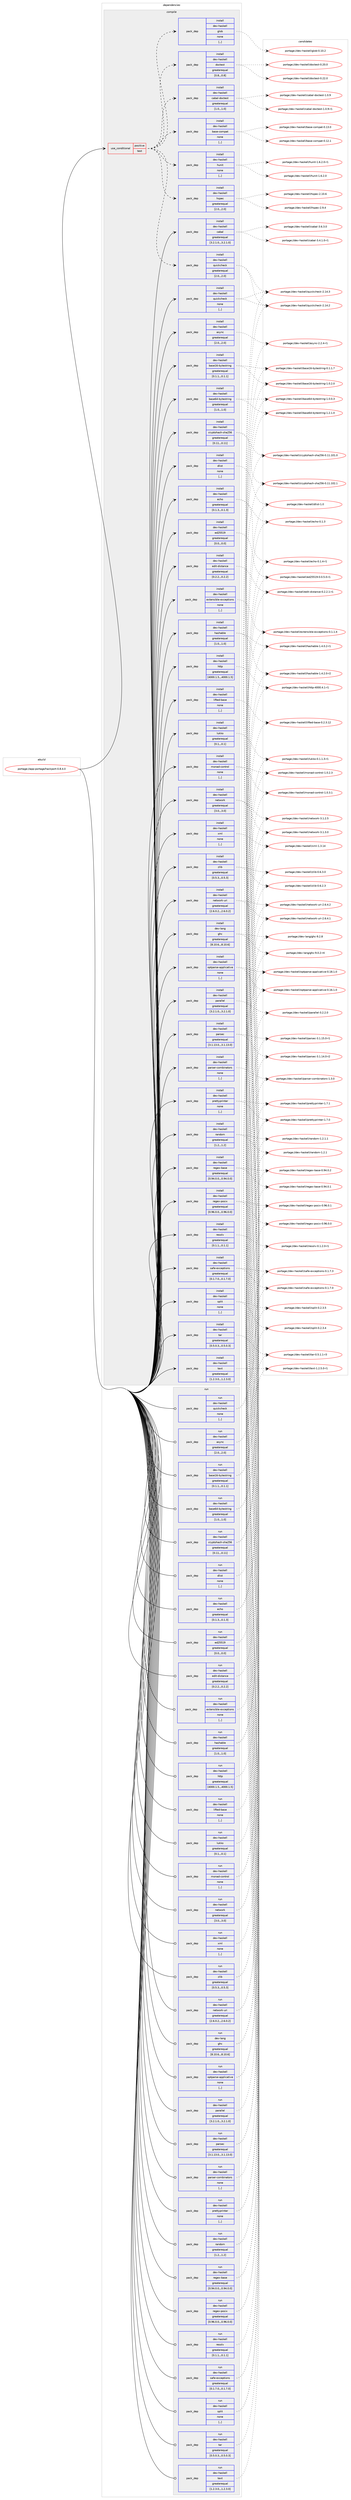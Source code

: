 digraph prolog {

# *************
# Graph options
# *************

newrank=true;
concentrate=true;
compound=true;
graph [rankdir=LR,fontname=Helvetica,fontsize=10,ranksep=1.5];#, ranksep=2.5, nodesep=0.2];
edge  [arrowhead=vee];
node  [fontname=Helvetica,fontsize=10];

# **********
# The ebuild
# **********

subgraph cluster_leftcol {
color=gray;
rank=same;
label=<<i>ebuild</i>>;
id [label="portage://app-portage/hackport-0.8.4.0", color=red, width=4, href="../app-portage/hackport-0.8.4.0.svg"];
}

# ****************
# The dependencies
# ****************

subgraph cluster_midcol {
color=gray;
label=<<i>dependencies</i>>;
subgraph cluster_compile {
fillcolor="#eeeeee";
style=filled;
label=<<i>compile</i>>;
subgraph cond14030 {
dependency50414 [label=<<TABLE BORDER="0" CELLBORDER="1" CELLSPACING="0" CELLPADDING="4"><TR><TD ROWSPAN="3" CELLPADDING="10">use_conditional</TD></TR><TR><TD>positive</TD></TR><TR><TD>test</TD></TR></TABLE>>, shape=none, color=red];
subgraph pack35930 {
dependency50415 [label=<<TABLE BORDER="0" CELLBORDER="1" CELLSPACING="0" CELLPADDING="4" WIDTH="220"><TR><TD ROWSPAN="6" CELLPADDING="30">pack_dep</TD></TR><TR><TD WIDTH="110">install</TD></TR><TR><TD>dev-haskell</TD></TR><TR><TD>base-compat</TD></TR><TR><TD>none</TD></TR><TR><TD>[,,]</TD></TR></TABLE>>, shape=none, color=blue];
}
dependency50414:e -> dependency50415:w [weight=20,style="dashed",arrowhead="vee"];
subgraph pack35931 {
dependency50416 [label=<<TABLE BORDER="0" CELLBORDER="1" CELLSPACING="0" CELLPADDING="4" WIDTH="220"><TR><TD ROWSPAN="6" CELLPADDING="30">pack_dep</TD></TR><TR><TD WIDTH="110">install</TD></TR><TR><TD>dev-haskell</TD></TR><TR><TD>cabal-doctest</TD></TR><TR><TD>greaterequal</TD></TR><TR><TD>[1.0,,,1.0]</TD></TR></TABLE>>, shape=none, color=blue];
}
dependency50414:e -> dependency50416:w [weight=20,style="dashed",arrowhead="vee"];
subgraph pack35932 {
dependency50417 [label=<<TABLE BORDER="0" CELLBORDER="1" CELLSPACING="0" CELLPADDING="4" WIDTH="220"><TR><TD ROWSPAN="6" CELLPADDING="30">pack_dep</TD></TR><TR><TD WIDTH="110">install</TD></TR><TR><TD>dev-haskell</TD></TR><TR><TD>doctest</TD></TR><TR><TD>greaterequal</TD></TR><TR><TD>[0.8,,,0.8]</TD></TR></TABLE>>, shape=none, color=blue];
}
dependency50414:e -> dependency50417:w [weight=20,style="dashed",arrowhead="vee"];
subgraph pack35933 {
dependency50418 [label=<<TABLE BORDER="0" CELLBORDER="1" CELLSPACING="0" CELLPADDING="4" WIDTH="220"><TR><TD ROWSPAN="6" CELLPADDING="30">pack_dep</TD></TR><TR><TD WIDTH="110">install</TD></TR><TR><TD>dev-haskell</TD></TR><TR><TD>glob</TD></TR><TR><TD>none</TD></TR><TR><TD>[,,]</TD></TR></TABLE>>, shape=none, color=blue];
}
dependency50414:e -> dependency50418:w [weight=20,style="dashed",arrowhead="vee"];
subgraph pack35934 {
dependency50419 [label=<<TABLE BORDER="0" CELLBORDER="1" CELLSPACING="0" CELLPADDING="4" WIDTH="220"><TR><TD ROWSPAN="6" CELLPADDING="30">pack_dep</TD></TR><TR><TD WIDTH="110">install</TD></TR><TR><TD>dev-haskell</TD></TR><TR><TD>hspec</TD></TR><TR><TD>greaterequal</TD></TR><TR><TD>[2.0,,,2.0]</TD></TR></TABLE>>, shape=none, color=blue];
}
dependency50414:e -> dependency50419:w [weight=20,style="dashed",arrowhead="vee"];
subgraph pack35935 {
dependency50420 [label=<<TABLE BORDER="0" CELLBORDER="1" CELLSPACING="0" CELLPADDING="4" WIDTH="220"><TR><TD ROWSPAN="6" CELLPADDING="30">pack_dep</TD></TR><TR><TD WIDTH="110">install</TD></TR><TR><TD>dev-haskell</TD></TR><TR><TD>hunit</TD></TR><TR><TD>none</TD></TR><TR><TD>[,,]</TD></TR></TABLE>>, shape=none, color=blue];
}
dependency50414:e -> dependency50420:w [weight=20,style="dashed",arrowhead="vee"];
subgraph pack35936 {
dependency50421 [label=<<TABLE BORDER="0" CELLBORDER="1" CELLSPACING="0" CELLPADDING="4" WIDTH="220"><TR><TD ROWSPAN="6" CELLPADDING="30">pack_dep</TD></TR><TR><TD WIDTH="110">install</TD></TR><TR><TD>dev-haskell</TD></TR><TR><TD>quickcheck</TD></TR><TR><TD>greaterequal</TD></TR><TR><TD>[2.0,,,2.0]</TD></TR></TABLE>>, shape=none, color=blue];
}
dependency50414:e -> dependency50421:w [weight=20,style="dashed",arrowhead="vee"];
}
id:e -> dependency50414:w [weight=20,style="solid",arrowhead="vee"];
subgraph pack35937 {
dependency50422 [label=<<TABLE BORDER="0" CELLBORDER="1" CELLSPACING="0" CELLPADDING="4" WIDTH="220"><TR><TD ROWSPAN="6" CELLPADDING="30">pack_dep</TD></TR><TR><TD WIDTH="110">install</TD></TR><TR><TD>dev-haskell</TD></TR><TR><TD>async</TD></TR><TR><TD>greaterequal</TD></TR><TR><TD>[2.0,,,2.0]</TD></TR></TABLE>>, shape=none, color=blue];
}
id:e -> dependency50422:w [weight=20,style="solid",arrowhead="vee"];
subgraph pack35938 {
dependency50423 [label=<<TABLE BORDER="0" CELLBORDER="1" CELLSPACING="0" CELLPADDING="4" WIDTH="220"><TR><TD ROWSPAN="6" CELLPADDING="30">pack_dep</TD></TR><TR><TD WIDTH="110">install</TD></TR><TR><TD>dev-haskell</TD></TR><TR><TD>base16-bytestring</TD></TR><TR><TD>greaterequal</TD></TR><TR><TD>[0.1.1,,,0.1.1]</TD></TR></TABLE>>, shape=none, color=blue];
}
id:e -> dependency50423:w [weight=20,style="solid",arrowhead="vee"];
subgraph pack35939 {
dependency50424 [label=<<TABLE BORDER="0" CELLBORDER="1" CELLSPACING="0" CELLPADDING="4" WIDTH="220"><TR><TD ROWSPAN="6" CELLPADDING="30">pack_dep</TD></TR><TR><TD WIDTH="110">install</TD></TR><TR><TD>dev-haskell</TD></TR><TR><TD>base64-bytestring</TD></TR><TR><TD>greaterequal</TD></TR><TR><TD>[1.0,,,1.0]</TD></TR></TABLE>>, shape=none, color=blue];
}
id:e -> dependency50424:w [weight=20,style="solid",arrowhead="vee"];
subgraph pack35940 {
dependency50425 [label=<<TABLE BORDER="0" CELLBORDER="1" CELLSPACING="0" CELLPADDING="4" WIDTH="220"><TR><TD ROWSPAN="6" CELLPADDING="30">pack_dep</TD></TR><TR><TD WIDTH="110">install</TD></TR><TR><TD>dev-haskell</TD></TR><TR><TD>cabal</TD></TR><TR><TD>greaterequal</TD></TR><TR><TD>[3.2.1.0,,,3.2.1.0]</TD></TR></TABLE>>, shape=none, color=blue];
}
id:e -> dependency50425:w [weight=20,style="solid",arrowhead="vee"];
subgraph pack35941 {
dependency50426 [label=<<TABLE BORDER="0" CELLBORDER="1" CELLSPACING="0" CELLPADDING="4" WIDTH="220"><TR><TD ROWSPAN="6" CELLPADDING="30">pack_dep</TD></TR><TR><TD WIDTH="110">install</TD></TR><TR><TD>dev-haskell</TD></TR><TR><TD>cryptohash-sha256</TD></TR><TR><TD>greaterequal</TD></TR><TR><TD>[0.11,,,0.11]</TD></TR></TABLE>>, shape=none, color=blue];
}
id:e -> dependency50426:w [weight=20,style="solid",arrowhead="vee"];
subgraph pack35942 {
dependency50427 [label=<<TABLE BORDER="0" CELLBORDER="1" CELLSPACING="0" CELLPADDING="4" WIDTH="220"><TR><TD ROWSPAN="6" CELLPADDING="30">pack_dep</TD></TR><TR><TD WIDTH="110">install</TD></TR><TR><TD>dev-haskell</TD></TR><TR><TD>dlist</TD></TR><TR><TD>none</TD></TR><TR><TD>[,,]</TD></TR></TABLE>>, shape=none, color=blue];
}
id:e -> dependency50427:w [weight=20,style="solid",arrowhead="vee"];
subgraph pack35943 {
dependency50428 [label=<<TABLE BORDER="0" CELLBORDER="1" CELLSPACING="0" CELLPADDING="4" WIDTH="220"><TR><TD ROWSPAN="6" CELLPADDING="30">pack_dep</TD></TR><TR><TD WIDTH="110">install</TD></TR><TR><TD>dev-haskell</TD></TR><TR><TD>echo</TD></TR><TR><TD>greaterequal</TD></TR><TR><TD>[0.1.3,,,0.1.3]</TD></TR></TABLE>>, shape=none, color=blue];
}
id:e -> dependency50428:w [weight=20,style="solid",arrowhead="vee"];
subgraph pack35944 {
dependency50429 [label=<<TABLE BORDER="0" CELLBORDER="1" CELLSPACING="0" CELLPADDING="4" WIDTH="220"><TR><TD ROWSPAN="6" CELLPADDING="30">pack_dep</TD></TR><TR><TD WIDTH="110">install</TD></TR><TR><TD>dev-haskell</TD></TR><TR><TD>ed25519</TD></TR><TR><TD>greaterequal</TD></TR><TR><TD>[0.0,,,0.0]</TD></TR></TABLE>>, shape=none, color=blue];
}
id:e -> dependency50429:w [weight=20,style="solid",arrowhead="vee"];
subgraph pack35945 {
dependency50430 [label=<<TABLE BORDER="0" CELLBORDER="1" CELLSPACING="0" CELLPADDING="4" WIDTH="220"><TR><TD ROWSPAN="6" CELLPADDING="30">pack_dep</TD></TR><TR><TD WIDTH="110">install</TD></TR><TR><TD>dev-haskell</TD></TR><TR><TD>edit-distance</TD></TR><TR><TD>greaterequal</TD></TR><TR><TD>[0.2.2,,,0.2.2]</TD></TR></TABLE>>, shape=none, color=blue];
}
id:e -> dependency50430:w [weight=20,style="solid",arrowhead="vee"];
subgraph pack35946 {
dependency50431 [label=<<TABLE BORDER="0" CELLBORDER="1" CELLSPACING="0" CELLPADDING="4" WIDTH="220"><TR><TD ROWSPAN="6" CELLPADDING="30">pack_dep</TD></TR><TR><TD WIDTH="110">install</TD></TR><TR><TD>dev-haskell</TD></TR><TR><TD>extensible-exceptions</TD></TR><TR><TD>none</TD></TR><TR><TD>[,,]</TD></TR></TABLE>>, shape=none, color=blue];
}
id:e -> dependency50431:w [weight=20,style="solid",arrowhead="vee"];
subgraph pack35947 {
dependency50432 [label=<<TABLE BORDER="0" CELLBORDER="1" CELLSPACING="0" CELLPADDING="4" WIDTH="220"><TR><TD ROWSPAN="6" CELLPADDING="30">pack_dep</TD></TR><TR><TD WIDTH="110">install</TD></TR><TR><TD>dev-haskell</TD></TR><TR><TD>hashable</TD></TR><TR><TD>greaterequal</TD></TR><TR><TD>[1.0,,,1.0]</TD></TR></TABLE>>, shape=none, color=blue];
}
id:e -> dependency50432:w [weight=20,style="solid",arrowhead="vee"];
subgraph pack35948 {
dependency50433 [label=<<TABLE BORDER="0" CELLBORDER="1" CELLSPACING="0" CELLPADDING="4" WIDTH="220"><TR><TD ROWSPAN="6" CELLPADDING="30">pack_dep</TD></TR><TR><TD WIDTH="110">install</TD></TR><TR><TD>dev-haskell</TD></TR><TR><TD>http</TD></TR><TR><TD>greaterequal</TD></TR><TR><TD>[4000.1.5,,,4000.1.5]</TD></TR></TABLE>>, shape=none, color=blue];
}
id:e -> dependency50433:w [weight=20,style="solid",arrowhead="vee"];
subgraph pack35949 {
dependency50434 [label=<<TABLE BORDER="0" CELLBORDER="1" CELLSPACING="0" CELLPADDING="4" WIDTH="220"><TR><TD ROWSPAN="6" CELLPADDING="30">pack_dep</TD></TR><TR><TD WIDTH="110">install</TD></TR><TR><TD>dev-haskell</TD></TR><TR><TD>lifted-base</TD></TR><TR><TD>none</TD></TR><TR><TD>[,,]</TD></TR></TABLE>>, shape=none, color=blue];
}
id:e -> dependency50434:w [weight=20,style="solid",arrowhead="vee"];
subgraph pack35950 {
dependency50435 [label=<<TABLE BORDER="0" CELLBORDER="1" CELLSPACING="0" CELLPADDING="4" WIDTH="220"><TR><TD ROWSPAN="6" CELLPADDING="30">pack_dep</TD></TR><TR><TD WIDTH="110">install</TD></TR><TR><TD>dev-haskell</TD></TR><TR><TD>lukko</TD></TR><TR><TD>greaterequal</TD></TR><TR><TD>[0.1,,,0.1]</TD></TR></TABLE>>, shape=none, color=blue];
}
id:e -> dependency50435:w [weight=20,style="solid",arrowhead="vee"];
subgraph pack35951 {
dependency50436 [label=<<TABLE BORDER="0" CELLBORDER="1" CELLSPACING="0" CELLPADDING="4" WIDTH="220"><TR><TD ROWSPAN="6" CELLPADDING="30">pack_dep</TD></TR><TR><TD WIDTH="110">install</TD></TR><TR><TD>dev-haskell</TD></TR><TR><TD>monad-control</TD></TR><TR><TD>none</TD></TR><TR><TD>[,,]</TD></TR></TABLE>>, shape=none, color=blue];
}
id:e -> dependency50436:w [weight=20,style="solid",arrowhead="vee"];
subgraph pack35952 {
dependency50437 [label=<<TABLE BORDER="0" CELLBORDER="1" CELLSPACING="0" CELLPADDING="4" WIDTH="220"><TR><TD ROWSPAN="6" CELLPADDING="30">pack_dep</TD></TR><TR><TD WIDTH="110">install</TD></TR><TR><TD>dev-haskell</TD></TR><TR><TD>network</TD></TR><TR><TD>greaterequal</TD></TR><TR><TD>[3.0,,,3.0]</TD></TR></TABLE>>, shape=none, color=blue];
}
id:e -> dependency50437:w [weight=20,style="solid",arrowhead="vee"];
subgraph pack35953 {
dependency50438 [label=<<TABLE BORDER="0" CELLBORDER="1" CELLSPACING="0" CELLPADDING="4" WIDTH="220"><TR><TD ROWSPAN="6" CELLPADDING="30">pack_dep</TD></TR><TR><TD WIDTH="110">install</TD></TR><TR><TD>dev-haskell</TD></TR><TR><TD>network-uri</TD></TR><TR><TD>greaterequal</TD></TR><TR><TD>[2.6.0.2,,,2.6.0.2]</TD></TR></TABLE>>, shape=none, color=blue];
}
id:e -> dependency50438:w [weight=20,style="solid",arrowhead="vee"];
subgraph pack35954 {
dependency50439 [label=<<TABLE BORDER="0" CELLBORDER="1" CELLSPACING="0" CELLPADDING="4" WIDTH="220"><TR><TD ROWSPAN="6" CELLPADDING="30">pack_dep</TD></TR><TR><TD WIDTH="110">install</TD></TR><TR><TD>dev-haskell</TD></TR><TR><TD>optparse-applicative</TD></TR><TR><TD>none</TD></TR><TR><TD>[,,]</TD></TR></TABLE>>, shape=none, color=blue];
}
id:e -> dependency50439:w [weight=20,style="solid",arrowhead="vee"];
subgraph pack35955 {
dependency50440 [label=<<TABLE BORDER="0" CELLBORDER="1" CELLSPACING="0" CELLPADDING="4" WIDTH="220"><TR><TD ROWSPAN="6" CELLPADDING="30">pack_dep</TD></TR><TR><TD WIDTH="110">install</TD></TR><TR><TD>dev-haskell</TD></TR><TR><TD>parallel</TD></TR><TR><TD>greaterequal</TD></TR><TR><TD>[3.2.1.0,,,3.2.1.0]</TD></TR></TABLE>>, shape=none, color=blue];
}
id:e -> dependency50440:w [weight=20,style="solid",arrowhead="vee"];
subgraph pack35956 {
dependency50441 [label=<<TABLE BORDER="0" CELLBORDER="1" CELLSPACING="0" CELLPADDING="4" WIDTH="220"><TR><TD ROWSPAN="6" CELLPADDING="30">pack_dep</TD></TR><TR><TD WIDTH="110">install</TD></TR><TR><TD>dev-haskell</TD></TR><TR><TD>parsec</TD></TR><TR><TD>greaterequal</TD></TR><TR><TD>[3.1.13.0,,,3.1.13.0]</TD></TR></TABLE>>, shape=none, color=blue];
}
id:e -> dependency50441:w [weight=20,style="solid",arrowhead="vee"];
subgraph pack35957 {
dependency50442 [label=<<TABLE BORDER="0" CELLBORDER="1" CELLSPACING="0" CELLPADDING="4" WIDTH="220"><TR><TD ROWSPAN="6" CELLPADDING="30">pack_dep</TD></TR><TR><TD WIDTH="110">install</TD></TR><TR><TD>dev-haskell</TD></TR><TR><TD>parser-combinators</TD></TR><TR><TD>none</TD></TR><TR><TD>[,,]</TD></TR></TABLE>>, shape=none, color=blue];
}
id:e -> dependency50442:w [weight=20,style="solid",arrowhead="vee"];
subgraph pack35958 {
dependency50443 [label=<<TABLE BORDER="0" CELLBORDER="1" CELLSPACING="0" CELLPADDING="4" WIDTH="220"><TR><TD ROWSPAN="6" CELLPADDING="30">pack_dep</TD></TR><TR><TD WIDTH="110">install</TD></TR><TR><TD>dev-haskell</TD></TR><TR><TD>prettyprinter</TD></TR><TR><TD>none</TD></TR><TR><TD>[,,]</TD></TR></TABLE>>, shape=none, color=blue];
}
id:e -> dependency50443:w [weight=20,style="solid",arrowhead="vee"];
subgraph pack35959 {
dependency50444 [label=<<TABLE BORDER="0" CELLBORDER="1" CELLSPACING="0" CELLPADDING="4" WIDTH="220"><TR><TD ROWSPAN="6" CELLPADDING="30">pack_dep</TD></TR><TR><TD WIDTH="110">install</TD></TR><TR><TD>dev-haskell</TD></TR><TR><TD>quickcheck</TD></TR><TR><TD>none</TD></TR><TR><TD>[,,]</TD></TR></TABLE>>, shape=none, color=blue];
}
id:e -> dependency50444:w [weight=20,style="solid",arrowhead="vee"];
subgraph pack35960 {
dependency50445 [label=<<TABLE BORDER="0" CELLBORDER="1" CELLSPACING="0" CELLPADDING="4" WIDTH="220"><TR><TD ROWSPAN="6" CELLPADDING="30">pack_dep</TD></TR><TR><TD WIDTH="110">install</TD></TR><TR><TD>dev-haskell</TD></TR><TR><TD>random</TD></TR><TR><TD>greaterequal</TD></TR><TR><TD>[1.2,,,1.2]</TD></TR></TABLE>>, shape=none, color=blue];
}
id:e -> dependency50445:w [weight=20,style="solid",arrowhead="vee"];
subgraph pack35961 {
dependency50446 [label=<<TABLE BORDER="0" CELLBORDER="1" CELLSPACING="0" CELLPADDING="4" WIDTH="220"><TR><TD ROWSPAN="6" CELLPADDING="30">pack_dep</TD></TR><TR><TD WIDTH="110">install</TD></TR><TR><TD>dev-haskell</TD></TR><TR><TD>regex-base</TD></TR><TR><TD>greaterequal</TD></TR><TR><TD>[0.94.0.0,,,0.94.0.0]</TD></TR></TABLE>>, shape=none, color=blue];
}
id:e -> dependency50446:w [weight=20,style="solid",arrowhead="vee"];
subgraph pack35962 {
dependency50447 [label=<<TABLE BORDER="0" CELLBORDER="1" CELLSPACING="0" CELLPADDING="4" WIDTH="220"><TR><TD ROWSPAN="6" CELLPADDING="30">pack_dep</TD></TR><TR><TD WIDTH="110">install</TD></TR><TR><TD>dev-haskell</TD></TR><TR><TD>regex-posix</TD></TR><TR><TD>greaterequal</TD></TR><TR><TD>[0.96.0.0,,,0.96.0.0]</TD></TR></TABLE>>, shape=none, color=blue];
}
id:e -> dependency50447:w [weight=20,style="solid",arrowhead="vee"];
subgraph pack35963 {
dependency50448 [label=<<TABLE BORDER="0" CELLBORDER="1" CELLSPACING="0" CELLPADDING="4" WIDTH="220"><TR><TD ROWSPAN="6" CELLPADDING="30">pack_dep</TD></TR><TR><TD WIDTH="110">install</TD></TR><TR><TD>dev-haskell</TD></TR><TR><TD>resolv</TD></TR><TR><TD>greaterequal</TD></TR><TR><TD>[0.1.1,,,0.1.1]</TD></TR></TABLE>>, shape=none, color=blue];
}
id:e -> dependency50448:w [weight=20,style="solid",arrowhead="vee"];
subgraph pack35964 {
dependency50449 [label=<<TABLE BORDER="0" CELLBORDER="1" CELLSPACING="0" CELLPADDING="4" WIDTH="220"><TR><TD ROWSPAN="6" CELLPADDING="30">pack_dep</TD></TR><TR><TD WIDTH="110">install</TD></TR><TR><TD>dev-haskell</TD></TR><TR><TD>safe-exceptions</TD></TR><TR><TD>greaterequal</TD></TR><TR><TD>[0.1.7.0,,,0.1.7.0]</TD></TR></TABLE>>, shape=none, color=blue];
}
id:e -> dependency50449:w [weight=20,style="solid",arrowhead="vee"];
subgraph pack35965 {
dependency50450 [label=<<TABLE BORDER="0" CELLBORDER="1" CELLSPACING="0" CELLPADDING="4" WIDTH="220"><TR><TD ROWSPAN="6" CELLPADDING="30">pack_dep</TD></TR><TR><TD WIDTH="110">install</TD></TR><TR><TD>dev-haskell</TD></TR><TR><TD>split</TD></TR><TR><TD>none</TD></TR><TR><TD>[,,]</TD></TR></TABLE>>, shape=none, color=blue];
}
id:e -> dependency50450:w [weight=20,style="solid",arrowhead="vee"];
subgraph pack35966 {
dependency50451 [label=<<TABLE BORDER="0" CELLBORDER="1" CELLSPACING="0" CELLPADDING="4" WIDTH="220"><TR><TD ROWSPAN="6" CELLPADDING="30">pack_dep</TD></TR><TR><TD WIDTH="110">install</TD></TR><TR><TD>dev-haskell</TD></TR><TR><TD>tar</TD></TR><TR><TD>greaterequal</TD></TR><TR><TD>[0.5.0.3,,,0.5.0.3]</TD></TR></TABLE>>, shape=none, color=blue];
}
id:e -> dependency50451:w [weight=20,style="solid",arrowhead="vee"];
subgraph pack35967 {
dependency50452 [label=<<TABLE BORDER="0" CELLBORDER="1" CELLSPACING="0" CELLPADDING="4" WIDTH="220"><TR><TD ROWSPAN="6" CELLPADDING="30">pack_dep</TD></TR><TR><TD WIDTH="110">install</TD></TR><TR><TD>dev-haskell</TD></TR><TR><TD>text</TD></TR><TR><TD>greaterequal</TD></TR><TR><TD>[1.2.3.0,,,1.2.3.0]</TD></TR></TABLE>>, shape=none, color=blue];
}
id:e -> dependency50452:w [weight=20,style="solid",arrowhead="vee"];
subgraph pack35968 {
dependency50453 [label=<<TABLE BORDER="0" CELLBORDER="1" CELLSPACING="0" CELLPADDING="4" WIDTH="220"><TR><TD ROWSPAN="6" CELLPADDING="30">pack_dep</TD></TR><TR><TD WIDTH="110">install</TD></TR><TR><TD>dev-haskell</TD></TR><TR><TD>xml</TD></TR><TR><TD>none</TD></TR><TR><TD>[,,]</TD></TR></TABLE>>, shape=none, color=blue];
}
id:e -> dependency50453:w [weight=20,style="solid",arrowhead="vee"];
subgraph pack35969 {
dependency50454 [label=<<TABLE BORDER="0" CELLBORDER="1" CELLSPACING="0" CELLPADDING="4" WIDTH="220"><TR><TD ROWSPAN="6" CELLPADDING="30">pack_dep</TD></TR><TR><TD WIDTH="110">install</TD></TR><TR><TD>dev-haskell</TD></TR><TR><TD>zlib</TD></TR><TR><TD>greaterequal</TD></TR><TR><TD>[0.5.3,,,0.5.3]</TD></TR></TABLE>>, shape=none, color=blue];
}
id:e -> dependency50454:w [weight=20,style="solid",arrowhead="vee"];
subgraph pack35970 {
dependency50455 [label=<<TABLE BORDER="0" CELLBORDER="1" CELLSPACING="0" CELLPADDING="4" WIDTH="220"><TR><TD ROWSPAN="6" CELLPADDING="30">pack_dep</TD></TR><TR><TD WIDTH="110">install</TD></TR><TR><TD>dev-lang</TD></TR><TR><TD>ghc</TD></TR><TR><TD>greaterequal</TD></TR><TR><TD>[8.10.6,,,8.10.6]</TD></TR></TABLE>>, shape=none, color=blue];
}
id:e -> dependency50455:w [weight=20,style="solid",arrowhead="vee"];
}
subgraph cluster_compileandrun {
fillcolor="#eeeeee";
style=filled;
label=<<i>compile and run</i>>;
}
subgraph cluster_run {
fillcolor="#eeeeee";
style=filled;
label=<<i>run</i>>;
subgraph pack35971 {
dependency50456 [label=<<TABLE BORDER="0" CELLBORDER="1" CELLSPACING="0" CELLPADDING="4" WIDTH="220"><TR><TD ROWSPAN="6" CELLPADDING="30">pack_dep</TD></TR><TR><TD WIDTH="110">run</TD></TR><TR><TD>dev-haskell</TD></TR><TR><TD>async</TD></TR><TR><TD>greaterequal</TD></TR><TR><TD>[2.0,,,2.0]</TD></TR></TABLE>>, shape=none, color=blue];
}
id:e -> dependency50456:w [weight=20,style="solid",arrowhead="odot"];
subgraph pack35972 {
dependency50457 [label=<<TABLE BORDER="0" CELLBORDER="1" CELLSPACING="0" CELLPADDING="4" WIDTH="220"><TR><TD ROWSPAN="6" CELLPADDING="30">pack_dep</TD></TR><TR><TD WIDTH="110">run</TD></TR><TR><TD>dev-haskell</TD></TR><TR><TD>base16-bytestring</TD></TR><TR><TD>greaterequal</TD></TR><TR><TD>[0.1.1,,,0.1.1]</TD></TR></TABLE>>, shape=none, color=blue];
}
id:e -> dependency50457:w [weight=20,style="solid",arrowhead="odot"];
subgraph pack35973 {
dependency50458 [label=<<TABLE BORDER="0" CELLBORDER="1" CELLSPACING="0" CELLPADDING="4" WIDTH="220"><TR><TD ROWSPAN="6" CELLPADDING="30">pack_dep</TD></TR><TR><TD WIDTH="110">run</TD></TR><TR><TD>dev-haskell</TD></TR><TR><TD>base64-bytestring</TD></TR><TR><TD>greaterequal</TD></TR><TR><TD>[1.0,,,1.0]</TD></TR></TABLE>>, shape=none, color=blue];
}
id:e -> dependency50458:w [weight=20,style="solid",arrowhead="odot"];
subgraph pack35974 {
dependency50459 [label=<<TABLE BORDER="0" CELLBORDER="1" CELLSPACING="0" CELLPADDING="4" WIDTH="220"><TR><TD ROWSPAN="6" CELLPADDING="30">pack_dep</TD></TR><TR><TD WIDTH="110">run</TD></TR><TR><TD>dev-haskell</TD></TR><TR><TD>cryptohash-sha256</TD></TR><TR><TD>greaterequal</TD></TR><TR><TD>[0.11,,,0.11]</TD></TR></TABLE>>, shape=none, color=blue];
}
id:e -> dependency50459:w [weight=20,style="solid",arrowhead="odot"];
subgraph pack35975 {
dependency50460 [label=<<TABLE BORDER="0" CELLBORDER="1" CELLSPACING="0" CELLPADDING="4" WIDTH="220"><TR><TD ROWSPAN="6" CELLPADDING="30">pack_dep</TD></TR><TR><TD WIDTH="110">run</TD></TR><TR><TD>dev-haskell</TD></TR><TR><TD>dlist</TD></TR><TR><TD>none</TD></TR><TR><TD>[,,]</TD></TR></TABLE>>, shape=none, color=blue];
}
id:e -> dependency50460:w [weight=20,style="solid",arrowhead="odot"];
subgraph pack35976 {
dependency50461 [label=<<TABLE BORDER="0" CELLBORDER="1" CELLSPACING="0" CELLPADDING="4" WIDTH="220"><TR><TD ROWSPAN="6" CELLPADDING="30">pack_dep</TD></TR><TR><TD WIDTH="110">run</TD></TR><TR><TD>dev-haskell</TD></TR><TR><TD>echo</TD></TR><TR><TD>greaterequal</TD></TR><TR><TD>[0.1.3,,,0.1.3]</TD></TR></TABLE>>, shape=none, color=blue];
}
id:e -> dependency50461:w [weight=20,style="solid",arrowhead="odot"];
subgraph pack35977 {
dependency50462 [label=<<TABLE BORDER="0" CELLBORDER="1" CELLSPACING="0" CELLPADDING="4" WIDTH="220"><TR><TD ROWSPAN="6" CELLPADDING="30">pack_dep</TD></TR><TR><TD WIDTH="110">run</TD></TR><TR><TD>dev-haskell</TD></TR><TR><TD>ed25519</TD></TR><TR><TD>greaterequal</TD></TR><TR><TD>[0.0,,,0.0]</TD></TR></TABLE>>, shape=none, color=blue];
}
id:e -> dependency50462:w [weight=20,style="solid",arrowhead="odot"];
subgraph pack35978 {
dependency50463 [label=<<TABLE BORDER="0" CELLBORDER="1" CELLSPACING="0" CELLPADDING="4" WIDTH="220"><TR><TD ROWSPAN="6" CELLPADDING="30">pack_dep</TD></TR><TR><TD WIDTH="110">run</TD></TR><TR><TD>dev-haskell</TD></TR><TR><TD>edit-distance</TD></TR><TR><TD>greaterequal</TD></TR><TR><TD>[0.2.2,,,0.2.2]</TD></TR></TABLE>>, shape=none, color=blue];
}
id:e -> dependency50463:w [weight=20,style="solid",arrowhead="odot"];
subgraph pack35979 {
dependency50464 [label=<<TABLE BORDER="0" CELLBORDER="1" CELLSPACING="0" CELLPADDING="4" WIDTH="220"><TR><TD ROWSPAN="6" CELLPADDING="30">pack_dep</TD></TR><TR><TD WIDTH="110">run</TD></TR><TR><TD>dev-haskell</TD></TR><TR><TD>extensible-exceptions</TD></TR><TR><TD>none</TD></TR><TR><TD>[,,]</TD></TR></TABLE>>, shape=none, color=blue];
}
id:e -> dependency50464:w [weight=20,style="solid",arrowhead="odot"];
subgraph pack35980 {
dependency50465 [label=<<TABLE BORDER="0" CELLBORDER="1" CELLSPACING="0" CELLPADDING="4" WIDTH="220"><TR><TD ROWSPAN="6" CELLPADDING="30">pack_dep</TD></TR><TR><TD WIDTH="110">run</TD></TR><TR><TD>dev-haskell</TD></TR><TR><TD>hashable</TD></TR><TR><TD>greaterequal</TD></TR><TR><TD>[1.0,,,1.0]</TD></TR></TABLE>>, shape=none, color=blue];
}
id:e -> dependency50465:w [weight=20,style="solid",arrowhead="odot"];
subgraph pack35981 {
dependency50466 [label=<<TABLE BORDER="0" CELLBORDER="1" CELLSPACING="0" CELLPADDING="4" WIDTH="220"><TR><TD ROWSPAN="6" CELLPADDING="30">pack_dep</TD></TR><TR><TD WIDTH="110">run</TD></TR><TR><TD>dev-haskell</TD></TR><TR><TD>http</TD></TR><TR><TD>greaterequal</TD></TR><TR><TD>[4000.1.5,,,4000.1.5]</TD></TR></TABLE>>, shape=none, color=blue];
}
id:e -> dependency50466:w [weight=20,style="solid",arrowhead="odot"];
subgraph pack35982 {
dependency50467 [label=<<TABLE BORDER="0" CELLBORDER="1" CELLSPACING="0" CELLPADDING="4" WIDTH="220"><TR><TD ROWSPAN="6" CELLPADDING="30">pack_dep</TD></TR><TR><TD WIDTH="110">run</TD></TR><TR><TD>dev-haskell</TD></TR><TR><TD>lifted-base</TD></TR><TR><TD>none</TD></TR><TR><TD>[,,]</TD></TR></TABLE>>, shape=none, color=blue];
}
id:e -> dependency50467:w [weight=20,style="solid",arrowhead="odot"];
subgraph pack35983 {
dependency50468 [label=<<TABLE BORDER="0" CELLBORDER="1" CELLSPACING="0" CELLPADDING="4" WIDTH="220"><TR><TD ROWSPAN="6" CELLPADDING="30">pack_dep</TD></TR><TR><TD WIDTH="110">run</TD></TR><TR><TD>dev-haskell</TD></TR><TR><TD>lukko</TD></TR><TR><TD>greaterequal</TD></TR><TR><TD>[0.1,,,0.1]</TD></TR></TABLE>>, shape=none, color=blue];
}
id:e -> dependency50468:w [weight=20,style="solid",arrowhead="odot"];
subgraph pack35984 {
dependency50469 [label=<<TABLE BORDER="0" CELLBORDER="1" CELLSPACING="0" CELLPADDING="4" WIDTH="220"><TR><TD ROWSPAN="6" CELLPADDING="30">pack_dep</TD></TR><TR><TD WIDTH="110">run</TD></TR><TR><TD>dev-haskell</TD></TR><TR><TD>monad-control</TD></TR><TR><TD>none</TD></TR><TR><TD>[,,]</TD></TR></TABLE>>, shape=none, color=blue];
}
id:e -> dependency50469:w [weight=20,style="solid",arrowhead="odot"];
subgraph pack35985 {
dependency50470 [label=<<TABLE BORDER="0" CELLBORDER="1" CELLSPACING="0" CELLPADDING="4" WIDTH="220"><TR><TD ROWSPAN="6" CELLPADDING="30">pack_dep</TD></TR><TR><TD WIDTH="110">run</TD></TR><TR><TD>dev-haskell</TD></TR><TR><TD>network</TD></TR><TR><TD>greaterequal</TD></TR><TR><TD>[3.0,,,3.0]</TD></TR></TABLE>>, shape=none, color=blue];
}
id:e -> dependency50470:w [weight=20,style="solid",arrowhead="odot"];
subgraph pack35986 {
dependency50471 [label=<<TABLE BORDER="0" CELLBORDER="1" CELLSPACING="0" CELLPADDING="4" WIDTH="220"><TR><TD ROWSPAN="6" CELLPADDING="30">pack_dep</TD></TR><TR><TD WIDTH="110">run</TD></TR><TR><TD>dev-haskell</TD></TR><TR><TD>network-uri</TD></TR><TR><TD>greaterequal</TD></TR><TR><TD>[2.6.0.2,,,2.6.0.2]</TD></TR></TABLE>>, shape=none, color=blue];
}
id:e -> dependency50471:w [weight=20,style="solid",arrowhead="odot"];
subgraph pack35987 {
dependency50472 [label=<<TABLE BORDER="0" CELLBORDER="1" CELLSPACING="0" CELLPADDING="4" WIDTH="220"><TR><TD ROWSPAN="6" CELLPADDING="30">pack_dep</TD></TR><TR><TD WIDTH="110">run</TD></TR><TR><TD>dev-haskell</TD></TR><TR><TD>optparse-applicative</TD></TR><TR><TD>none</TD></TR><TR><TD>[,,]</TD></TR></TABLE>>, shape=none, color=blue];
}
id:e -> dependency50472:w [weight=20,style="solid",arrowhead="odot"];
subgraph pack35988 {
dependency50473 [label=<<TABLE BORDER="0" CELLBORDER="1" CELLSPACING="0" CELLPADDING="4" WIDTH="220"><TR><TD ROWSPAN="6" CELLPADDING="30">pack_dep</TD></TR><TR><TD WIDTH="110">run</TD></TR><TR><TD>dev-haskell</TD></TR><TR><TD>parallel</TD></TR><TR><TD>greaterequal</TD></TR><TR><TD>[3.2.1.0,,,3.2.1.0]</TD></TR></TABLE>>, shape=none, color=blue];
}
id:e -> dependency50473:w [weight=20,style="solid",arrowhead="odot"];
subgraph pack35989 {
dependency50474 [label=<<TABLE BORDER="0" CELLBORDER="1" CELLSPACING="0" CELLPADDING="4" WIDTH="220"><TR><TD ROWSPAN="6" CELLPADDING="30">pack_dep</TD></TR><TR><TD WIDTH="110">run</TD></TR><TR><TD>dev-haskell</TD></TR><TR><TD>parsec</TD></TR><TR><TD>greaterequal</TD></TR><TR><TD>[3.1.13.0,,,3.1.13.0]</TD></TR></TABLE>>, shape=none, color=blue];
}
id:e -> dependency50474:w [weight=20,style="solid",arrowhead="odot"];
subgraph pack35990 {
dependency50475 [label=<<TABLE BORDER="0" CELLBORDER="1" CELLSPACING="0" CELLPADDING="4" WIDTH="220"><TR><TD ROWSPAN="6" CELLPADDING="30">pack_dep</TD></TR><TR><TD WIDTH="110">run</TD></TR><TR><TD>dev-haskell</TD></TR><TR><TD>parser-combinators</TD></TR><TR><TD>none</TD></TR><TR><TD>[,,]</TD></TR></TABLE>>, shape=none, color=blue];
}
id:e -> dependency50475:w [weight=20,style="solid",arrowhead="odot"];
subgraph pack35991 {
dependency50476 [label=<<TABLE BORDER="0" CELLBORDER="1" CELLSPACING="0" CELLPADDING="4" WIDTH="220"><TR><TD ROWSPAN="6" CELLPADDING="30">pack_dep</TD></TR><TR><TD WIDTH="110">run</TD></TR><TR><TD>dev-haskell</TD></TR><TR><TD>prettyprinter</TD></TR><TR><TD>none</TD></TR><TR><TD>[,,]</TD></TR></TABLE>>, shape=none, color=blue];
}
id:e -> dependency50476:w [weight=20,style="solid",arrowhead="odot"];
subgraph pack35992 {
dependency50477 [label=<<TABLE BORDER="0" CELLBORDER="1" CELLSPACING="0" CELLPADDING="4" WIDTH="220"><TR><TD ROWSPAN="6" CELLPADDING="30">pack_dep</TD></TR><TR><TD WIDTH="110">run</TD></TR><TR><TD>dev-haskell</TD></TR><TR><TD>quickcheck</TD></TR><TR><TD>none</TD></TR><TR><TD>[,,]</TD></TR></TABLE>>, shape=none, color=blue];
}
id:e -> dependency50477:w [weight=20,style="solid",arrowhead="odot"];
subgraph pack35993 {
dependency50478 [label=<<TABLE BORDER="0" CELLBORDER="1" CELLSPACING="0" CELLPADDING="4" WIDTH="220"><TR><TD ROWSPAN="6" CELLPADDING="30">pack_dep</TD></TR><TR><TD WIDTH="110">run</TD></TR><TR><TD>dev-haskell</TD></TR><TR><TD>random</TD></TR><TR><TD>greaterequal</TD></TR><TR><TD>[1.2,,,1.2]</TD></TR></TABLE>>, shape=none, color=blue];
}
id:e -> dependency50478:w [weight=20,style="solid",arrowhead="odot"];
subgraph pack35994 {
dependency50479 [label=<<TABLE BORDER="0" CELLBORDER="1" CELLSPACING="0" CELLPADDING="4" WIDTH="220"><TR><TD ROWSPAN="6" CELLPADDING="30">pack_dep</TD></TR><TR><TD WIDTH="110">run</TD></TR><TR><TD>dev-haskell</TD></TR><TR><TD>regex-base</TD></TR><TR><TD>greaterequal</TD></TR><TR><TD>[0.94.0.0,,,0.94.0.0]</TD></TR></TABLE>>, shape=none, color=blue];
}
id:e -> dependency50479:w [weight=20,style="solid",arrowhead="odot"];
subgraph pack35995 {
dependency50480 [label=<<TABLE BORDER="0" CELLBORDER="1" CELLSPACING="0" CELLPADDING="4" WIDTH="220"><TR><TD ROWSPAN="6" CELLPADDING="30">pack_dep</TD></TR><TR><TD WIDTH="110">run</TD></TR><TR><TD>dev-haskell</TD></TR><TR><TD>regex-posix</TD></TR><TR><TD>greaterequal</TD></TR><TR><TD>[0.96.0.0,,,0.96.0.0]</TD></TR></TABLE>>, shape=none, color=blue];
}
id:e -> dependency50480:w [weight=20,style="solid",arrowhead="odot"];
subgraph pack35996 {
dependency50481 [label=<<TABLE BORDER="0" CELLBORDER="1" CELLSPACING="0" CELLPADDING="4" WIDTH="220"><TR><TD ROWSPAN="6" CELLPADDING="30">pack_dep</TD></TR><TR><TD WIDTH="110">run</TD></TR><TR><TD>dev-haskell</TD></TR><TR><TD>resolv</TD></TR><TR><TD>greaterequal</TD></TR><TR><TD>[0.1.1,,,0.1.1]</TD></TR></TABLE>>, shape=none, color=blue];
}
id:e -> dependency50481:w [weight=20,style="solid",arrowhead="odot"];
subgraph pack35997 {
dependency50482 [label=<<TABLE BORDER="0" CELLBORDER="1" CELLSPACING="0" CELLPADDING="4" WIDTH="220"><TR><TD ROWSPAN="6" CELLPADDING="30">pack_dep</TD></TR><TR><TD WIDTH="110">run</TD></TR><TR><TD>dev-haskell</TD></TR><TR><TD>safe-exceptions</TD></TR><TR><TD>greaterequal</TD></TR><TR><TD>[0.1.7.0,,,0.1.7.0]</TD></TR></TABLE>>, shape=none, color=blue];
}
id:e -> dependency50482:w [weight=20,style="solid",arrowhead="odot"];
subgraph pack35998 {
dependency50483 [label=<<TABLE BORDER="0" CELLBORDER="1" CELLSPACING="0" CELLPADDING="4" WIDTH="220"><TR><TD ROWSPAN="6" CELLPADDING="30">pack_dep</TD></TR><TR><TD WIDTH="110">run</TD></TR><TR><TD>dev-haskell</TD></TR><TR><TD>split</TD></TR><TR><TD>none</TD></TR><TR><TD>[,,]</TD></TR></TABLE>>, shape=none, color=blue];
}
id:e -> dependency50483:w [weight=20,style="solid",arrowhead="odot"];
subgraph pack35999 {
dependency50484 [label=<<TABLE BORDER="0" CELLBORDER="1" CELLSPACING="0" CELLPADDING="4" WIDTH="220"><TR><TD ROWSPAN="6" CELLPADDING="30">pack_dep</TD></TR><TR><TD WIDTH="110">run</TD></TR><TR><TD>dev-haskell</TD></TR><TR><TD>tar</TD></TR><TR><TD>greaterequal</TD></TR><TR><TD>[0.5.0.3,,,0.5.0.3]</TD></TR></TABLE>>, shape=none, color=blue];
}
id:e -> dependency50484:w [weight=20,style="solid",arrowhead="odot"];
subgraph pack36000 {
dependency50485 [label=<<TABLE BORDER="0" CELLBORDER="1" CELLSPACING="0" CELLPADDING="4" WIDTH="220"><TR><TD ROWSPAN="6" CELLPADDING="30">pack_dep</TD></TR><TR><TD WIDTH="110">run</TD></TR><TR><TD>dev-haskell</TD></TR><TR><TD>text</TD></TR><TR><TD>greaterequal</TD></TR><TR><TD>[1.2.3.0,,,1.2.3.0]</TD></TR></TABLE>>, shape=none, color=blue];
}
id:e -> dependency50485:w [weight=20,style="solid",arrowhead="odot"];
subgraph pack36001 {
dependency50486 [label=<<TABLE BORDER="0" CELLBORDER="1" CELLSPACING="0" CELLPADDING="4" WIDTH="220"><TR><TD ROWSPAN="6" CELLPADDING="30">pack_dep</TD></TR><TR><TD WIDTH="110">run</TD></TR><TR><TD>dev-haskell</TD></TR><TR><TD>xml</TD></TR><TR><TD>none</TD></TR><TR><TD>[,,]</TD></TR></TABLE>>, shape=none, color=blue];
}
id:e -> dependency50486:w [weight=20,style="solid",arrowhead="odot"];
subgraph pack36002 {
dependency50487 [label=<<TABLE BORDER="0" CELLBORDER="1" CELLSPACING="0" CELLPADDING="4" WIDTH="220"><TR><TD ROWSPAN="6" CELLPADDING="30">pack_dep</TD></TR><TR><TD WIDTH="110">run</TD></TR><TR><TD>dev-haskell</TD></TR><TR><TD>zlib</TD></TR><TR><TD>greaterequal</TD></TR><TR><TD>[0.5.3,,,0.5.3]</TD></TR></TABLE>>, shape=none, color=blue];
}
id:e -> dependency50487:w [weight=20,style="solid",arrowhead="odot"];
subgraph pack36003 {
dependency50488 [label=<<TABLE BORDER="0" CELLBORDER="1" CELLSPACING="0" CELLPADDING="4" WIDTH="220"><TR><TD ROWSPAN="6" CELLPADDING="30">pack_dep</TD></TR><TR><TD WIDTH="110">run</TD></TR><TR><TD>dev-lang</TD></TR><TR><TD>ghc</TD></TR><TR><TD>greaterequal</TD></TR><TR><TD>[8.10.6,,,8.10.6]</TD></TR></TABLE>>, shape=none, color=blue];
}
id:e -> dependency50488:w [weight=20,style="solid",arrowhead="odot"];
}
}

# **************
# The candidates
# **************

subgraph cluster_choices {
rank=same;
color=gray;
label=<<i>candidates</i>>;

subgraph choice35930 {
color=black;
nodesep=1;
choice100101118451049711510710110810847989711510145991111091129711645484649514648 [label="portage://dev-haskell/base-compat-0.13.0", color=red, width=4,href="../dev-haskell/base-compat-0.13.0.svg"];
choice100101118451049711510710110810847989711510145991111091129711645484649504649 [label="portage://dev-haskell/base-compat-0.12.1", color=red, width=4,href="../dev-haskell/base-compat-0.12.1.svg"];
dependency50415:e -> choice100101118451049711510710110810847989711510145991111091129711645484649514648:w [style=dotted,weight="100"];
dependency50415:e -> choice100101118451049711510710110810847989711510145991111091129711645484649504649:w [style=dotted,weight="100"];
}
subgraph choice35931 {
color=black;
nodesep=1;
choice1001011184510497115107101108108479997989710845100111991161011151164549464846574511449 [label="portage://dev-haskell/cabal-doctest-1.0.9-r1", color=red, width=4,href="../dev-haskell/cabal-doctest-1.0.9-r1.svg"];
choice100101118451049711510710110810847999798971084510011199116101115116454946484657 [label="portage://dev-haskell/cabal-doctest-1.0.9", color=red, width=4,href="../dev-haskell/cabal-doctest-1.0.9.svg"];
dependency50416:e -> choice1001011184510497115107101108108479997989710845100111991161011151164549464846574511449:w [style=dotted,weight="100"];
dependency50416:e -> choice100101118451049711510710110810847999798971084510011199116101115116454946484657:w [style=dotted,weight="100"];
}
subgraph choice35932 {
color=black;
nodesep=1;
choice1001011184510497115107101108108471001119911610111511645484650504648 [label="portage://dev-haskell/doctest-0.22.0", color=red, width=4,href="../dev-haskell/doctest-0.22.0.svg"];
choice1001011184510497115107101108108471001119911610111511645484650484648 [label="portage://dev-haskell/doctest-0.20.0", color=red, width=4,href="../dev-haskell/doctest-0.20.0.svg"];
dependency50417:e -> choice1001011184510497115107101108108471001119911610111511645484650504648:w [style=dotted,weight="100"];
dependency50417:e -> choice1001011184510497115107101108108471001119911610111511645484650484648:w [style=dotted,weight="100"];
}
subgraph choice35933 {
color=black;
nodesep=1;
choice1001011184510497115107101108108471031081119845484649484650 [label="portage://dev-haskell/glob-0.10.2", color=red, width=4,href="../dev-haskell/glob-0.10.2.svg"];
dependency50418:e -> choice1001011184510497115107101108108471031081119845484649484650:w [style=dotted,weight="100"];
}
subgraph choice35934 {
color=black;
nodesep=1;
choice1001011184510497115107101108108471041151121019945504649484654 [label="portage://dev-haskell/hspec-2.10.6", color=red, width=4,href="../dev-haskell/hspec-2.10.6.svg"];
choice10010111845104971151071011081084710411511210199455046574652 [label="portage://dev-haskell/hspec-2.9.4", color=red, width=4,href="../dev-haskell/hspec-2.9.4.svg"];
dependency50419:e -> choice1001011184510497115107101108108471041151121019945504649484654:w [style=dotted,weight="100"];
dependency50419:e -> choice10010111845104971151071011081084710411511210199455046574652:w [style=dotted,weight="100"];
}
subgraph choice35935 {
color=black;
nodesep=1;
choice10010111845104971151071011081084710411711010511645494654465046484511449 [label="portage://dev-haskell/hunit-1.6.2.0-r1", color=red, width=4,href="../dev-haskell/hunit-1.6.2.0-r1.svg"];
choice1001011184510497115107101108108471041171101051164549465446504648 [label="portage://dev-haskell/hunit-1.6.2.0", color=red, width=4,href="../dev-haskell/hunit-1.6.2.0.svg"];
dependency50420:e -> choice10010111845104971151071011081084710411711010511645494654465046484511449:w [style=dotted,weight="100"];
dependency50420:e -> choice1001011184510497115107101108108471041171101051164549465446504648:w [style=dotted,weight="100"];
}
subgraph choice35936 {
color=black;
nodesep=1;
choice10010111845104971151071011081084711311710599107991041019910745504649524651 [label="portage://dev-haskell/quickcheck-2.14.3", color=red, width=4,href="../dev-haskell/quickcheck-2.14.3.svg"];
choice10010111845104971151071011081084711311710599107991041019910745504649524650 [label="portage://dev-haskell/quickcheck-2.14.2", color=red, width=4,href="../dev-haskell/quickcheck-2.14.2.svg"];
dependency50421:e -> choice10010111845104971151071011081084711311710599107991041019910745504649524651:w [style=dotted,weight="100"];
dependency50421:e -> choice10010111845104971151071011081084711311710599107991041019910745504649524650:w [style=dotted,weight="100"];
}
subgraph choice35937 {
color=black;
nodesep=1;
choice10010111845104971151071011081084797115121110994550465046524511449 [label="portage://dev-haskell/async-2.2.4-r1", color=red, width=4,href="../dev-haskell/async-2.2.4-r1.svg"];
dependency50422:e -> choice10010111845104971151071011081084797115121110994550465046524511449:w [style=dotted,weight="100"];
}
subgraph choice35938 {
color=black;
nodesep=1;
choice1001011184510497115107101108108479897115101495445981211161011151161141051101034549464846504648 [label="portage://dev-haskell/base16-bytestring-1.0.2.0", color=red, width=4,href="../dev-haskell/base16-bytestring-1.0.2.0.svg"];
choice1001011184510497115107101108108479897115101495445981211161011151161141051101034548464946494655 [label="portage://dev-haskell/base16-bytestring-0.1.1.7", color=red, width=4,href="../dev-haskell/base16-bytestring-0.1.1.7.svg"];
dependency50423:e -> choice1001011184510497115107101108108479897115101495445981211161011151161141051101034549464846504648:w [style=dotted,weight="100"];
dependency50423:e -> choice1001011184510497115107101108108479897115101495445981211161011151161141051101034548464946494655:w [style=dotted,weight="100"];
}
subgraph choice35939 {
color=black;
nodesep=1;
choice1001011184510497115107101108108479897115101545245981211161011151161141051101034549465046494648 [label="portage://dev-haskell/base64-bytestring-1.2.1.0", color=red, width=4,href="../dev-haskell/base64-bytestring-1.2.1.0.svg"];
choice1001011184510497115107101108108479897115101545245981211161011151161141051101034549464846484651 [label="portage://dev-haskell/base64-bytestring-1.0.0.3", color=red, width=4,href="../dev-haskell/base64-bytestring-1.0.0.3.svg"];
dependency50424:e -> choice1001011184510497115107101108108479897115101545245981211161011151161141051101034549465046494648:w [style=dotted,weight="100"];
dependency50424:e -> choice1001011184510497115107101108108479897115101545245981211161011151161141051101034549464846484651:w [style=dotted,weight="100"];
}
subgraph choice35940 {
color=black;
nodesep=1;
choice100101118451049711510710110810847999798971084551465446514648 [label="portage://dev-haskell/cabal-3.6.3.0", color=red, width=4,href="../dev-haskell/cabal-3.6.3.0.svg"];
choice1001011184510497115107101108108479997989710845514652464946484511449 [label="portage://dev-haskell/cabal-3.4.1.0-r1", color=red, width=4,href="../dev-haskell/cabal-3.4.1.0-r1.svg"];
dependency50425:e -> choice100101118451049711510710110810847999798971084551465446514648:w [style=dotted,weight="100"];
dependency50425:e -> choice1001011184510497115107101108108479997989710845514652464946484511449:w [style=dotted,weight="100"];
}
subgraph choice35941 {
color=black;
nodesep=1;
choice100101118451049711510710110810847991141211121161111049711510445115104975053544548464949464948504649 [label="portage://dev-haskell/cryptohash-sha256-0.11.102.1", color=red, width=4,href="../dev-haskell/cryptohash-sha256-0.11.102.1.svg"];
choice100101118451049711510710110810847991141211121161111049711510445115104975053544548464949464948494648 [label="portage://dev-haskell/cryptohash-sha256-0.11.101.0", color=red, width=4,href="../dev-haskell/cryptohash-sha256-0.11.101.0.svg"];
dependency50426:e -> choice100101118451049711510710110810847991141211121161111049711510445115104975053544548464949464948504649:w [style=dotted,weight="100"];
dependency50426:e -> choice100101118451049711510710110810847991141211121161111049711510445115104975053544548464949464948494648:w [style=dotted,weight="100"];
}
subgraph choice35942 {
color=black;
nodesep=1;
choice10010111845104971151071011081084710010810511511645494648 [label="portage://dev-haskell/dlist-1.0", color=red, width=4,href="../dev-haskell/dlist-1.0.svg"];
dependency50427:e -> choice10010111845104971151071011081084710010810511511645494648:w [style=dotted,weight="100"];
}
subgraph choice35943 {
color=black;
nodesep=1;
choice100101118451049711510710110810847101991041114548464946524511449 [label="portage://dev-haskell/echo-0.1.4-r1", color=red, width=4,href="../dev-haskell/echo-0.1.4-r1.svg"];
choice10010111845104971151071011081084710199104111454846494651 [label="portage://dev-haskell/echo-0.1.3", color=red, width=4,href="../dev-haskell/echo-0.1.3.svg"];
dependency50428:e -> choice100101118451049711510710110810847101991041114548464946524511449:w [style=dotted,weight="100"];
dependency50428:e -> choice10010111845104971151071011081084710199104111454846494651:w [style=dotted,weight="100"];
}
subgraph choice35944 {
color=black;
nodesep=1;
choice100101118451049711510710110810847101100505353495745484648465346484511449 [label="portage://dev-haskell/ed25519-0.0.5.0-r1", color=red, width=4,href="../dev-haskell/ed25519-0.0.5.0-r1.svg"];
dependency50429:e -> choice100101118451049711510710110810847101100505353495745484648465346484511449:w [style=dotted,weight="100"];
}
subgraph choice35945 {
color=black;
nodesep=1;
choice10010111845104971151071011081084710110010511645100105115116971109910145484650465046494511449 [label="portage://dev-haskell/edit-distance-0.2.2.1-r1", color=red, width=4,href="../dev-haskell/edit-distance-0.2.2.1-r1.svg"];
dependency50430:e -> choice10010111845104971151071011081084710110010511645100105115116971109910145484650465046494511449:w [style=dotted,weight="100"];
}
subgraph choice35946 {
color=black;
nodesep=1;
choice1001011184510497115107101108108471011201161011101151059810810145101120991011121161051111101154548464946494652 [label="portage://dev-haskell/extensible-exceptions-0.1.1.4", color=red, width=4,href="../dev-haskell/extensible-exceptions-0.1.1.4.svg"];
dependency50431:e -> choice1001011184510497115107101108108471011201161011101151059810810145101120991011121161051111101154548464946494652:w [style=dotted,weight="100"];
}
subgraph choice35947 {
color=black;
nodesep=1;
choice10010111845104971151071011081084710497115104979810810145494652465046484511450 [label="portage://dev-haskell/hashable-1.4.2.0-r2", color=red, width=4,href="../dev-haskell/hashable-1.4.2.0-r2.svg"];
choice10010111845104971151071011081084710497115104979810810145494652464846504511449 [label="portage://dev-haskell/hashable-1.4.0.2-r1", color=red, width=4,href="../dev-haskell/hashable-1.4.0.2-r1.svg"];
dependency50432:e -> choice10010111845104971151071011081084710497115104979810810145494652465046484511450:w [style=dotted,weight="100"];
dependency50432:e -> choice10010111845104971151071011081084710497115104979810810145494652464846504511449:w [style=dotted,weight="100"];
}
subgraph choice35948 {
color=black;
nodesep=1;
choice1001011184510497115107101108108471041161161124552484848465246494511449 [label="portage://dev-haskell/http-4000.4.1-r1", color=red, width=4,href="../dev-haskell/http-4000.4.1-r1.svg"];
dependency50433:e -> choice1001011184510497115107101108108471041161161124552484848465246494511449:w [style=dotted,weight="100"];
}
subgraph choice35949 {
color=black;
nodesep=1;
choice100101118451049711510710110810847108105102116101100459897115101454846504651464950 [label="portage://dev-haskell/lifted-base-0.2.3.12", color=red, width=4,href="../dev-haskell/lifted-base-0.2.3.12.svg"];
dependency50434:e -> choice100101118451049711510710110810847108105102116101100459897115101454846504651464950:w [style=dotted,weight="100"];
}
subgraph choice35950 {
color=black;
nodesep=1;
choice10010111845104971151071011081084710811710710711145484649464946514511449 [label="portage://dev-haskell/lukko-0.1.1.3-r1", color=red, width=4,href="../dev-haskell/lukko-0.1.1.3-r1.svg"];
dependency50435:e -> choice10010111845104971151071011081084710811710710711145484649464946514511449:w [style=dotted,weight="100"];
}
subgraph choice35951 {
color=black;
nodesep=1;
choice1001011184510497115107101108108471091111109710045991111101161141111084549464846514649 [label="portage://dev-haskell/monad-control-1.0.3.1", color=red, width=4,href="../dev-haskell/monad-control-1.0.3.1.svg"];
choice1001011184510497115107101108108471091111109710045991111101161141111084549464846504651 [label="portage://dev-haskell/monad-control-1.0.2.3", color=red, width=4,href="../dev-haskell/monad-control-1.0.2.3.svg"];
dependency50436:e -> choice1001011184510497115107101108108471091111109710045991111101161141111084549464846514649:w [style=dotted,weight="100"];
dependency50436:e -> choice1001011184510497115107101108108471091111109710045991111101161141111084549464846504651:w [style=dotted,weight="100"];
}
subgraph choice35952 {
color=black;
nodesep=1;
choice1001011184510497115107101108108471101011161191111141074551464946514648 [label="portage://dev-haskell/network-3.1.3.0", color=red, width=4,href="../dev-haskell/network-3.1.3.0.svg"];
choice1001011184510497115107101108108471101011161191111141074551464946504653 [label="portage://dev-haskell/network-3.1.2.5", color=red, width=4,href="../dev-haskell/network-3.1.2.5.svg"];
dependency50437:e -> choice1001011184510497115107101108108471101011161191111141074551464946514648:w [style=dotted,weight="100"];
dependency50437:e -> choice1001011184510497115107101108108471101011161191111141074551464946504653:w [style=dotted,weight="100"];
}
subgraph choice35953 {
color=black;
nodesep=1;
choice100101118451049711510710110810847110101116119111114107451171141054550465446524650 [label="portage://dev-haskell/network-uri-2.6.4.2", color=red, width=4,href="../dev-haskell/network-uri-2.6.4.2.svg"];
choice100101118451049711510710110810847110101116119111114107451171141054550465446524649 [label="portage://dev-haskell/network-uri-2.6.4.1", color=red, width=4,href="../dev-haskell/network-uri-2.6.4.1.svg"];
dependency50438:e -> choice100101118451049711510710110810847110101116119111114107451171141054550465446524650:w [style=dotted,weight="100"];
dependency50438:e -> choice100101118451049711510710110810847110101116119111114107451171141054550465446524649:w [style=dotted,weight="100"];
}
subgraph choice35954 {
color=black;
nodesep=1;
choice1001011184510497115107101108108471111121161129711411510145971121121081059997116105118101454846495646494648 [label="portage://dev-haskell/optparse-applicative-0.18.1.0", color=red, width=4,href="../dev-haskell/optparse-applicative-0.18.1.0.svg"];
choice1001011184510497115107101108108471111121161129711411510145971121121081059997116105118101454846495446494648 [label="portage://dev-haskell/optparse-applicative-0.16.1.0", color=red, width=4,href="../dev-haskell/optparse-applicative-0.16.1.0.svg"];
dependency50439:e -> choice1001011184510497115107101108108471111121161129711411510145971121121081059997116105118101454846495646494648:w [style=dotted,weight="100"];
dependency50439:e -> choice1001011184510497115107101108108471111121161129711411510145971121121081059997116105118101454846495446494648:w [style=dotted,weight="100"];
}
subgraph choice35955 {
color=black;
nodesep=1;
choice10010111845104971151071011081084711297114971081081011084551465046504648 [label="portage://dev-haskell/parallel-3.2.2.0", color=red, width=4,href="../dev-haskell/parallel-3.2.2.0.svg"];
dependency50440:e -> choice10010111845104971151071011081084711297114971081081011084551465046504648:w [style=dotted,weight="100"];
}
subgraph choice35956 {
color=black;
nodesep=1;
choice10010111845104971151071011081084711297114115101994551464946495346484511449 [label="portage://dev-haskell/parsec-3.1.15.0-r1", color=red, width=4,href="../dev-haskell/parsec-3.1.15.0-r1.svg"];
choice10010111845104971151071011081084711297114115101994551464946495246484511450 [label="portage://dev-haskell/parsec-3.1.14.0-r2", color=red, width=4,href="../dev-haskell/parsec-3.1.14.0-r2.svg"];
dependency50441:e -> choice10010111845104971151071011081084711297114115101994551464946495346484511449:w [style=dotted,weight="100"];
dependency50441:e -> choice10010111845104971151071011081084711297114115101994551464946495246484511450:w [style=dotted,weight="100"];
}
subgraph choice35957 {
color=black;
nodesep=1;
choice1001011184510497115107101108108471129711411510111445991111099810511097116111114115454946514648 [label="portage://dev-haskell/parser-combinators-1.3.0", color=red, width=4,href="../dev-haskell/parser-combinators-1.3.0.svg"];
dependency50442:e -> choice1001011184510497115107101108108471129711411510111445991111099810511097116111114115454946514648:w [style=dotted,weight="100"];
}
subgraph choice35958 {
color=black;
nodesep=1;
choice100101118451049711510710110810847112114101116116121112114105110116101114454946554649 [label="portage://dev-haskell/prettyprinter-1.7.1", color=red, width=4,href="../dev-haskell/prettyprinter-1.7.1.svg"];
choice100101118451049711510710110810847112114101116116121112114105110116101114454946554648 [label="portage://dev-haskell/prettyprinter-1.7.0", color=red, width=4,href="../dev-haskell/prettyprinter-1.7.0.svg"];
dependency50443:e -> choice100101118451049711510710110810847112114101116116121112114105110116101114454946554649:w [style=dotted,weight="100"];
dependency50443:e -> choice100101118451049711510710110810847112114101116116121112114105110116101114454946554648:w [style=dotted,weight="100"];
}
subgraph choice35959 {
color=black;
nodesep=1;
choice10010111845104971151071011081084711311710599107991041019910745504649524651 [label="portage://dev-haskell/quickcheck-2.14.3", color=red, width=4,href="../dev-haskell/quickcheck-2.14.3.svg"];
choice10010111845104971151071011081084711311710599107991041019910745504649524650 [label="portage://dev-haskell/quickcheck-2.14.2", color=red, width=4,href="../dev-haskell/quickcheck-2.14.2.svg"];
dependency50444:e -> choice10010111845104971151071011081084711311710599107991041019910745504649524651:w [style=dotted,weight="100"];
dependency50444:e -> choice10010111845104971151071011081084711311710599107991041019910745504649524650:w [style=dotted,weight="100"];
}
subgraph choice35960 {
color=black;
nodesep=1;
choice100101118451049711510710110810847114971101001111094549465046494649 [label="portage://dev-haskell/random-1.2.1.1", color=red, width=4,href="../dev-haskell/random-1.2.1.1.svg"];
choice10010111845104971151071011081084711497110100111109454946504649 [label="portage://dev-haskell/random-1.2.1", color=red, width=4,href="../dev-haskell/random-1.2.1.svg"];
dependency50445:e -> choice100101118451049711510710110810847114971101001111094549465046494649:w [style=dotted,weight="100"];
dependency50445:e -> choice10010111845104971151071011081084711497110100111109454946504649:w [style=dotted,weight="100"];
}
subgraph choice35961 {
color=black;
nodesep=1;
choice100101118451049711510710110810847114101103101120459897115101454846575246484650 [label="portage://dev-haskell/regex-base-0.94.0.2", color=red, width=4,href="../dev-haskell/regex-base-0.94.0.2.svg"];
choice100101118451049711510710110810847114101103101120459897115101454846575246484649 [label="portage://dev-haskell/regex-base-0.94.0.1", color=red, width=4,href="../dev-haskell/regex-base-0.94.0.1.svg"];
dependency50446:e -> choice100101118451049711510710110810847114101103101120459897115101454846575246484650:w [style=dotted,weight="100"];
dependency50446:e -> choice100101118451049711510710110810847114101103101120459897115101454846575246484649:w [style=dotted,weight="100"];
}
subgraph choice35962 {
color=black;
nodesep=1;
choice10010111845104971151071011081084711410110310112045112111115105120454846575446484649 [label="portage://dev-haskell/regex-posix-0.96.0.1", color=red, width=4,href="../dev-haskell/regex-posix-0.96.0.1.svg"];
choice10010111845104971151071011081084711410110310112045112111115105120454846575446484648 [label="portage://dev-haskell/regex-posix-0.96.0.0", color=red, width=4,href="../dev-haskell/regex-posix-0.96.0.0.svg"];
dependency50447:e -> choice10010111845104971151071011081084711410110310112045112111115105120454846575446484649:w [style=dotted,weight="100"];
dependency50447:e -> choice10010111845104971151071011081084711410110310112045112111115105120454846575446484648:w [style=dotted,weight="100"];
}
subgraph choice35963 {
color=black;
nodesep=1;
choice10010111845104971151071011081084711410111511110811845484649465046484511449 [label="portage://dev-haskell/resolv-0.1.2.0-r1", color=red, width=4,href="../dev-haskell/resolv-0.1.2.0-r1.svg"];
dependency50448:e -> choice10010111845104971151071011081084711410111511110811845484649465046484511449:w [style=dotted,weight="100"];
}
subgraph choice35964 {
color=black;
nodesep=1;
choice1001011184510497115107101108108471159710210145101120991011121161051111101154548464946554651 [label="portage://dev-haskell/safe-exceptions-0.1.7.3", color=red, width=4,href="../dev-haskell/safe-exceptions-0.1.7.3.svg"];
choice1001011184510497115107101108108471159710210145101120991011121161051111101154548464946554648 [label="portage://dev-haskell/safe-exceptions-0.1.7.0", color=red, width=4,href="../dev-haskell/safe-exceptions-0.1.7.0.svg"];
dependency50449:e -> choice1001011184510497115107101108108471159710210145101120991011121161051111101154548464946554651:w [style=dotted,weight="100"];
dependency50449:e -> choice1001011184510497115107101108108471159710210145101120991011121161051111101154548464946554648:w [style=dotted,weight="100"];
}
subgraph choice35965 {
color=black;
nodesep=1;
choice1001011184510497115107101108108471151121081051164548465046514653 [label="portage://dev-haskell/split-0.2.3.5", color=red, width=4,href="../dev-haskell/split-0.2.3.5.svg"];
choice1001011184510497115107101108108471151121081051164548465046514652 [label="portage://dev-haskell/split-0.2.3.4", color=red, width=4,href="../dev-haskell/split-0.2.3.4.svg"];
dependency50450:e -> choice1001011184510497115107101108108471151121081051164548465046514653:w [style=dotted,weight="100"];
dependency50450:e -> choice1001011184510497115107101108108471151121081051164548465046514652:w [style=dotted,weight="100"];
}
subgraph choice35966 {
color=black;
nodesep=1;
choice1001011184510497115107101108108471169711445484653464946494511451 [label="portage://dev-haskell/tar-0.5.1.1-r3", color=red, width=4,href="../dev-haskell/tar-0.5.1.1-r3.svg"];
dependency50451:e -> choice1001011184510497115107101108108471169711445484653464946494511451:w [style=dotted,weight="100"];
}
subgraph choice35967 {
color=black;
nodesep=1;
choice10010111845104971151071011081084711610112011645494650465346484511449 [label="portage://dev-haskell/text-1.2.5.0-r1", color=red, width=4,href="../dev-haskell/text-1.2.5.0-r1.svg"];
dependency50452:e -> choice10010111845104971151071011081084711610112011645494650465346484511449:w [style=dotted,weight="100"];
}
subgraph choice35968 {
color=black;
nodesep=1;
choice10010111845104971151071011081084712010910845494651464952 [label="portage://dev-haskell/xml-1.3.14", color=red, width=4,href="../dev-haskell/xml-1.3.14.svg"];
dependency50453:e -> choice10010111845104971151071011081084712010910845494651464952:w [style=dotted,weight="100"];
}
subgraph choice35969 {
color=black;
nodesep=1;
choice100101118451049711510710110810847122108105984548465446514648 [label="portage://dev-haskell/zlib-0.6.3.0", color=red, width=4,href="../dev-haskell/zlib-0.6.3.0.svg"];
choice100101118451049711510710110810847122108105984548465446504651 [label="portage://dev-haskell/zlib-0.6.2.3", color=red, width=4,href="../dev-haskell/zlib-0.6.2.3.svg"];
dependency50454:e -> choice100101118451049711510710110810847122108105984548465446514648:w [style=dotted,weight="100"];
dependency50454:e -> choice100101118451049711510710110810847122108105984548465446504651:w [style=dotted,weight="100"];
}
subgraph choice35970 {
color=black;
nodesep=1;
choice10010111845108971101034710310499455746504656 [label="portage://dev-lang/ghc-9.2.8", color=red, width=4,href="../dev-lang/ghc-9.2.8.svg"];
choice100101118451089711010347103104994557464846504511452 [label="portage://dev-lang/ghc-9.0.2-r4", color=red, width=4,href="../dev-lang/ghc-9.0.2-r4.svg"];
dependency50455:e -> choice10010111845108971101034710310499455746504656:w [style=dotted,weight="100"];
dependency50455:e -> choice100101118451089711010347103104994557464846504511452:w [style=dotted,weight="100"];
}
subgraph choice35971 {
color=black;
nodesep=1;
choice10010111845104971151071011081084797115121110994550465046524511449 [label="portage://dev-haskell/async-2.2.4-r1", color=red, width=4,href="../dev-haskell/async-2.2.4-r1.svg"];
dependency50456:e -> choice10010111845104971151071011081084797115121110994550465046524511449:w [style=dotted,weight="100"];
}
subgraph choice35972 {
color=black;
nodesep=1;
choice1001011184510497115107101108108479897115101495445981211161011151161141051101034549464846504648 [label="portage://dev-haskell/base16-bytestring-1.0.2.0", color=red, width=4,href="../dev-haskell/base16-bytestring-1.0.2.0.svg"];
choice1001011184510497115107101108108479897115101495445981211161011151161141051101034548464946494655 [label="portage://dev-haskell/base16-bytestring-0.1.1.7", color=red, width=4,href="../dev-haskell/base16-bytestring-0.1.1.7.svg"];
dependency50457:e -> choice1001011184510497115107101108108479897115101495445981211161011151161141051101034549464846504648:w [style=dotted,weight="100"];
dependency50457:e -> choice1001011184510497115107101108108479897115101495445981211161011151161141051101034548464946494655:w [style=dotted,weight="100"];
}
subgraph choice35973 {
color=black;
nodesep=1;
choice1001011184510497115107101108108479897115101545245981211161011151161141051101034549465046494648 [label="portage://dev-haskell/base64-bytestring-1.2.1.0", color=red, width=4,href="../dev-haskell/base64-bytestring-1.2.1.0.svg"];
choice1001011184510497115107101108108479897115101545245981211161011151161141051101034549464846484651 [label="portage://dev-haskell/base64-bytestring-1.0.0.3", color=red, width=4,href="../dev-haskell/base64-bytestring-1.0.0.3.svg"];
dependency50458:e -> choice1001011184510497115107101108108479897115101545245981211161011151161141051101034549465046494648:w [style=dotted,weight="100"];
dependency50458:e -> choice1001011184510497115107101108108479897115101545245981211161011151161141051101034549464846484651:w [style=dotted,weight="100"];
}
subgraph choice35974 {
color=black;
nodesep=1;
choice100101118451049711510710110810847991141211121161111049711510445115104975053544548464949464948504649 [label="portage://dev-haskell/cryptohash-sha256-0.11.102.1", color=red, width=4,href="../dev-haskell/cryptohash-sha256-0.11.102.1.svg"];
choice100101118451049711510710110810847991141211121161111049711510445115104975053544548464949464948494648 [label="portage://dev-haskell/cryptohash-sha256-0.11.101.0", color=red, width=4,href="../dev-haskell/cryptohash-sha256-0.11.101.0.svg"];
dependency50459:e -> choice100101118451049711510710110810847991141211121161111049711510445115104975053544548464949464948504649:w [style=dotted,weight="100"];
dependency50459:e -> choice100101118451049711510710110810847991141211121161111049711510445115104975053544548464949464948494648:w [style=dotted,weight="100"];
}
subgraph choice35975 {
color=black;
nodesep=1;
choice10010111845104971151071011081084710010810511511645494648 [label="portage://dev-haskell/dlist-1.0", color=red, width=4,href="../dev-haskell/dlist-1.0.svg"];
dependency50460:e -> choice10010111845104971151071011081084710010810511511645494648:w [style=dotted,weight="100"];
}
subgraph choice35976 {
color=black;
nodesep=1;
choice100101118451049711510710110810847101991041114548464946524511449 [label="portage://dev-haskell/echo-0.1.4-r1", color=red, width=4,href="../dev-haskell/echo-0.1.4-r1.svg"];
choice10010111845104971151071011081084710199104111454846494651 [label="portage://dev-haskell/echo-0.1.3", color=red, width=4,href="../dev-haskell/echo-0.1.3.svg"];
dependency50461:e -> choice100101118451049711510710110810847101991041114548464946524511449:w [style=dotted,weight="100"];
dependency50461:e -> choice10010111845104971151071011081084710199104111454846494651:w [style=dotted,weight="100"];
}
subgraph choice35977 {
color=black;
nodesep=1;
choice100101118451049711510710110810847101100505353495745484648465346484511449 [label="portage://dev-haskell/ed25519-0.0.5.0-r1", color=red, width=4,href="../dev-haskell/ed25519-0.0.5.0-r1.svg"];
dependency50462:e -> choice100101118451049711510710110810847101100505353495745484648465346484511449:w [style=dotted,weight="100"];
}
subgraph choice35978 {
color=black;
nodesep=1;
choice10010111845104971151071011081084710110010511645100105115116971109910145484650465046494511449 [label="portage://dev-haskell/edit-distance-0.2.2.1-r1", color=red, width=4,href="../dev-haskell/edit-distance-0.2.2.1-r1.svg"];
dependency50463:e -> choice10010111845104971151071011081084710110010511645100105115116971109910145484650465046494511449:w [style=dotted,weight="100"];
}
subgraph choice35979 {
color=black;
nodesep=1;
choice1001011184510497115107101108108471011201161011101151059810810145101120991011121161051111101154548464946494652 [label="portage://dev-haskell/extensible-exceptions-0.1.1.4", color=red, width=4,href="../dev-haskell/extensible-exceptions-0.1.1.4.svg"];
dependency50464:e -> choice1001011184510497115107101108108471011201161011101151059810810145101120991011121161051111101154548464946494652:w [style=dotted,weight="100"];
}
subgraph choice35980 {
color=black;
nodesep=1;
choice10010111845104971151071011081084710497115104979810810145494652465046484511450 [label="portage://dev-haskell/hashable-1.4.2.0-r2", color=red, width=4,href="../dev-haskell/hashable-1.4.2.0-r2.svg"];
choice10010111845104971151071011081084710497115104979810810145494652464846504511449 [label="portage://dev-haskell/hashable-1.4.0.2-r1", color=red, width=4,href="../dev-haskell/hashable-1.4.0.2-r1.svg"];
dependency50465:e -> choice10010111845104971151071011081084710497115104979810810145494652465046484511450:w [style=dotted,weight="100"];
dependency50465:e -> choice10010111845104971151071011081084710497115104979810810145494652464846504511449:w [style=dotted,weight="100"];
}
subgraph choice35981 {
color=black;
nodesep=1;
choice1001011184510497115107101108108471041161161124552484848465246494511449 [label="portage://dev-haskell/http-4000.4.1-r1", color=red, width=4,href="../dev-haskell/http-4000.4.1-r1.svg"];
dependency50466:e -> choice1001011184510497115107101108108471041161161124552484848465246494511449:w [style=dotted,weight="100"];
}
subgraph choice35982 {
color=black;
nodesep=1;
choice100101118451049711510710110810847108105102116101100459897115101454846504651464950 [label="portage://dev-haskell/lifted-base-0.2.3.12", color=red, width=4,href="../dev-haskell/lifted-base-0.2.3.12.svg"];
dependency50467:e -> choice100101118451049711510710110810847108105102116101100459897115101454846504651464950:w [style=dotted,weight="100"];
}
subgraph choice35983 {
color=black;
nodesep=1;
choice10010111845104971151071011081084710811710710711145484649464946514511449 [label="portage://dev-haskell/lukko-0.1.1.3-r1", color=red, width=4,href="../dev-haskell/lukko-0.1.1.3-r1.svg"];
dependency50468:e -> choice10010111845104971151071011081084710811710710711145484649464946514511449:w [style=dotted,weight="100"];
}
subgraph choice35984 {
color=black;
nodesep=1;
choice1001011184510497115107101108108471091111109710045991111101161141111084549464846514649 [label="portage://dev-haskell/monad-control-1.0.3.1", color=red, width=4,href="../dev-haskell/monad-control-1.0.3.1.svg"];
choice1001011184510497115107101108108471091111109710045991111101161141111084549464846504651 [label="portage://dev-haskell/monad-control-1.0.2.3", color=red, width=4,href="../dev-haskell/monad-control-1.0.2.3.svg"];
dependency50469:e -> choice1001011184510497115107101108108471091111109710045991111101161141111084549464846514649:w [style=dotted,weight="100"];
dependency50469:e -> choice1001011184510497115107101108108471091111109710045991111101161141111084549464846504651:w [style=dotted,weight="100"];
}
subgraph choice35985 {
color=black;
nodesep=1;
choice1001011184510497115107101108108471101011161191111141074551464946514648 [label="portage://dev-haskell/network-3.1.3.0", color=red, width=4,href="../dev-haskell/network-3.1.3.0.svg"];
choice1001011184510497115107101108108471101011161191111141074551464946504653 [label="portage://dev-haskell/network-3.1.2.5", color=red, width=4,href="../dev-haskell/network-3.1.2.5.svg"];
dependency50470:e -> choice1001011184510497115107101108108471101011161191111141074551464946514648:w [style=dotted,weight="100"];
dependency50470:e -> choice1001011184510497115107101108108471101011161191111141074551464946504653:w [style=dotted,weight="100"];
}
subgraph choice35986 {
color=black;
nodesep=1;
choice100101118451049711510710110810847110101116119111114107451171141054550465446524650 [label="portage://dev-haskell/network-uri-2.6.4.2", color=red, width=4,href="../dev-haskell/network-uri-2.6.4.2.svg"];
choice100101118451049711510710110810847110101116119111114107451171141054550465446524649 [label="portage://dev-haskell/network-uri-2.6.4.1", color=red, width=4,href="../dev-haskell/network-uri-2.6.4.1.svg"];
dependency50471:e -> choice100101118451049711510710110810847110101116119111114107451171141054550465446524650:w [style=dotted,weight="100"];
dependency50471:e -> choice100101118451049711510710110810847110101116119111114107451171141054550465446524649:w [style=dotted,weight="100"];
}
subgraph choice35987 {
color=black;
nodesep=1;
choice1001011184510497115107101108108471111121161129711411510145971121121081059997116105118101454846495646494648 [label="portage://dev-haskell/optparse-applicative-0.18.1.0", color=red, width=4,href="../dev-haskell/optparse-applicative-0.18.1.0.svg"];
choice1001011184510497115107101108108471111121161129711411510145971121121081059997116105118101454846495446494648 [label="portage://dev-haskell/optparse-applicative-0.16.1.0", color=red, width=4,href="../dev-haskell/optparse-applicative-0.16.1.0.svg"];
dependency50472:e -> choice1001011184510497115107101108108471111121161129711411510145971121121081059997116105118101454846495646494648:w [style=dotted,weight="100"];
dependency50472:e -> choice1001011184510497115107101108108471111121161129711411510145971121121081059997116105118101454846495446494648:w [style=dotted,weight="100"];
}
subgraph choice35988 {
color=black;
nodesep=1;
choice10010111845104971151071011081084711297114971081081011084551465046504648 [label="portage://dev-haskell/parallel-3.2.2.0", color=red, width=4,href="../dev-haskell/parallel-3.2.2.0.svg"];
dependency50473:e -> choice10010111845104971151071011081084711297114971081081011084551465046504648:w [style=dotted,weight="100"];
}
subgraph choice35989 {
color=black;
nodesep=1;
choice10010111845104971151071011081084711297114115101994551464946495346484511449 [label="portage://dev-haskell/parsec-3.1.15.0-r1", color=red, width=4,href="../dev-haskell/parsec-3.1.15.0-r1.svg"];
choice10010111845104971151071011081084711297114115101994551464946495246484511450 [label="portage://dev-haskell/parsec-3.1.14.0-r2", color=red, width=4,href="../dev-haskell/parsec-3.1.14.0-r2.svg"];
dependency50474:e -> choice10010111845104971151071011081084711297114115101994551464946495346484511449:w [style=dotted,weight="100"];
dependency50474:e -> choice10010111845104971151071011081084711297114115101994551464946495246484511450:w [style=dotted,weight="100"];
}
subgraph choice35990 {
color=black;
nodesep=1;
choice1001011184510497115107101108108471129711411510111445991111099810511097116111114115454946514648 [label="portage://dev-haskell/parser-combinators-1.3.0", color=red, width=4,href="../dev-haskell/parser-combinators-1.3.0.svg"];
dependency50475:e -> choice1001011184510497115107101108108471129711411510111445991111099810511097116111114115454946514648:w [style=dotted,weight="100"];
}
subgraph choice35991 {
color=black;
nodesep=1;
choice100101118451049711510710110810847112114101116116121112114105110116101114454946554649 [label="portage://dev-haskell/prettyprinter-1.7.1", color=red, width=4,href="../dev-haskell/prettyprinter-1.7.1.svg"];
choice100101118451049711510710110810847112114101116116121112114105110116101114454946554648 [label="portage://dev-haskell/prettyprinter-1.7.0", color=red, width=4,href="../dev-haskell/prettyprinter-1.7.0.svg"];
dependency50476:e -> choice100101118451049711510710110810847112114101116116121112114105110116101114454946554649:w [style=dotted,weight="100"];
dependency50476:e -> choice100101118451049711510710110810847112114101116116121112114105110116101114454946554648:w [style=dotted,weight="100"];
}
subgraph choice35992 {
color=black;
nodesep=1;
choice10010111845104971151071011081084711311710599107991041019910745504649524651 [label="portage://dev-haskell/quickcheck-2.14.3", color=red, width=4,href="../dev-haskell/quickcheck-2.14.3.svg"];
choice10010111845104971151071011081084711311710599107991041019910745504649524650 [label="portage://dev-haskell/quickcheck-2.14.2", color=red, width=4,href="../dev-haskell/quickcheck-2.14.2.svg"];
dependency50477:e -> choice10010111845104971151071011081084711311710599107991041019910745504649524651:w [style=dotted,weight="100"];
dependency50477:e -> choice10010111845104971151071011081084711311710599107991041019910745504649524650:w [style=dotted,weight="100"];
}
subgraph choice35993 {
color=black;
nodesep=1;
choice100101118451049711510710110810847114971101001111094549465046494649 [label="portage://dev-haskell/random-1.2.1.1", color=red, width=4,href="../dev-haskell/random-1.2.1.1.svg"];
choice10010111845104971151071011081084711497110100111109454946504649 [label="portage://dev-haskell/random-1.2.1", color=red, width=4,href="../dev-haskell/random-1.2.1.svg"];
dependency50478:e -> choice100101118451049711510710110810847114971101001111094549465046494649:w [style=dotted,weight="100"];
dependency50478:e -> choice10010111845104971151071011081084711497110100111109454946504649:w [style=dotted,weight="100"];
}
subgraph choice35994 {
color=black;
nodesep=1;
choice100101118451049711510710110810847114101103101120459897115101454846575246484650 [label="portage://dev-haskell/regex-base-0.94.0.2", color=red, width=4,href="../dev-haskell/regex-base-0.94.0.2.svg"];
choice100101118451049711510710110810847114101103101120459897115101454846575246484649 [label="portage://dev-haskell/regex-base-0.94.0.1", color=red, width=4,href="../dev-haskell/regex-base-0.94.0.1.svg"];
dependency50479:e -> choice100101118451049711510710110810847114101103101120459897115101454846575246484650:w [style=dotted,weight="100"];
dependency50479:e -> choice100101118451049711510710110810847114101103101120459897115101454846575246484649:w [style=dotted,weight="100"];
}
subgraph choice35995 {
color=black;
nodesep=1;
choice10010111845104971151071011081084711410110310112045112111115105120454846575446484649 [label="portage://dev-haskell/regex-posix-0.96.0.1", color=red, width=4,href="../dev-haskell/regex-posix-0.96.0.1.svg"];
choice10010111845104971151071011081084711410110310112045112111115105120454846575446484648 [label="portage://dev-haskell/regex-posix-0.96.0.0", color=red, width=4,href="../dev-haskell/regex-posix-0.96.0.0.svg"];
dependency50480:e -> choice10010111845104971151071011081084711410110310112045112111115105120454846575446484649:w [style=dotted,weight="100"];
dependency50480:e -> choice10010111845104971151071011081084711410110310112045112111115105120454846575446484648:w [style=dotted,weight="100"];
}
subgraph choice35996 {
color=black;
nodesep=1;
choice10010111845104971151071011081084711410111511110811845484649465046484511449 [label="portage://dev-haskell/resolv-0.1.2.0-r1", color=red, width=4,href="../dev-haskell/resolv-0.1.2.0-r1.svg"];
dependency50481:e -> choice10010111845104971151071011081084711410111511110811845484649465046484511449:w [style=dotted,weight="100"];
}
subgraph choice35997 {
color=black;
nodesep=1;
choice1001011184510497115107101108108471159710210145101120991011121161051111101154548464946554651 [label="portage://dev-haskell/safe-exceptions-0.1.7.3", color=red, width=4,href="../dev-haskell/safe-exceptions-0.1.7.3.svg"];
choice1001011184510497115107101108108471159710210145101120991011121161051111101154548464946554648 [label="portage://dev-haskell/safe-exceptions-0.1.7.0", color=red, width=4,href="../dev-haskell/safe-exceptions-0.1.7.0.svg"];
dependency50482:e -> choice1001011184510497115107101108108471159710210145101120991011121161051111101154548464946554651:w [style=dotted,weight="100"];
dependency50482:e -> choice1001011184510497115107101108108471159710210145101120991011121161051111101154548464946554648:w [style=dotted,weight="100"];
}
subgraph choice35998 {
color=black;
nodesep=1;
choice1001011184510497115107101108108471151121081051164548465046514653 [label="portage://dev-haskell/split-0.2.3.5", color=red, width=4,href="../dev-haskell/split-0.2.3.5.svg"];
choice1001011184510497115107101108108471151121081051164548465046514652 [label="portage://dev-haskell/split-0.2.3.4", color=red, width=4,href="../dev-haskell/split-0.2.3.4.svg"];
dependency50483:e -> choice1001011184510497115107101108108471151121081051164548465046514653:w [style=dotted,weight="100"];
dependency50483:e -> choice1001011184510497115107101108108471151121081051164548465046514652:w [style=dotted,weight="100"];
}
subgraph choice35999 {
color=black;
nodesep=1;
choice1001011184510497115107101108108471169711445484653464946494511451 [label="portage://dev-haskell/tar-0.5.1.1-r3", color=red, width=4,href="../dev-haskell/tar-0.5.1.1-r3.svg"];
dependency50484:e -> choice1001011184510497115107101108108471169711445484653464946494511451:w [style=dotted,weight="100"];
}
subgraph choice36000 {
color=black;
nodesep=1;
choice10010111845104971151071011081084711610112011645494650465346484511449 [label="portage://dev-haskell/text-1.2.5.0-r1", color=red, width=4,href="../dev-haskell/text-1.2.5.0-r1.svg"];
dependency50485:e -> choice10010111845104971151071011081084711610112011645494650465346484511449:w [style=dotted,weight="100"];
}
subgraph choice36001 {
color=black;
nodesep=1;
choice10010111845104971151071011081084712010910845494651464952 [label="portage://dev-haskell/xml-1.3.14", color=red, width=4,href="../dev-haskell/xml-1.3.14.svg"];
dependency50486:e -> choice10010111845104971151071011081084712010910845494651464952:w [style=dotted,weight="100"];
}
subgraph choice36002 {
color=black;
nodesep=1;
choice100101118451049711510710110810847122108105984548465446514648 [label="portage://dev-haskell/zlib-0.6.3.0", color=red, width=4,href="../dev-haskell/zlib-0.6.3.0.svg"];
choice100101118451049711510710110810847122108105984548465446504651 [label="portage://dev-haskell/zlib-0.6.2.3", color=red, width=4,href="../dev-haskell/zlib-0.6.2.3.svg"];
dependency50487:e -> choice100101118451049711510710110810847122108105984548465446514648:w [style=dotted,weight="100"];
dependency50487:e -> choice100101118451049711510710110810847122108105984548465446504651:w [style=dotted,weight="100"];
}
subgraph choice36003 {
color=black;
nodesep=1;
choice10010111845108971101034710310499455746504656 [label="portage://dev-lang/ghc-9.2.8", color=red, width=4,href="../dev-lang/ghc-9.2.8.svg"];
choice100101118451089711010347103104994557464846504511452 [label="portage://dev-lang/ghc-9.0.2-r4", color=red, width=4,href="../dev-lang/ghc-9.0.2-r4.svg"];
dependency50488:e -> choice10010111845108971101034710310499455746504656:w [style=dotted,weight="100"];
dependency50488:e -> choice100101118451089711010347103104994557464846504511452:w [style=dotted,weight="100"];
}
}

}
